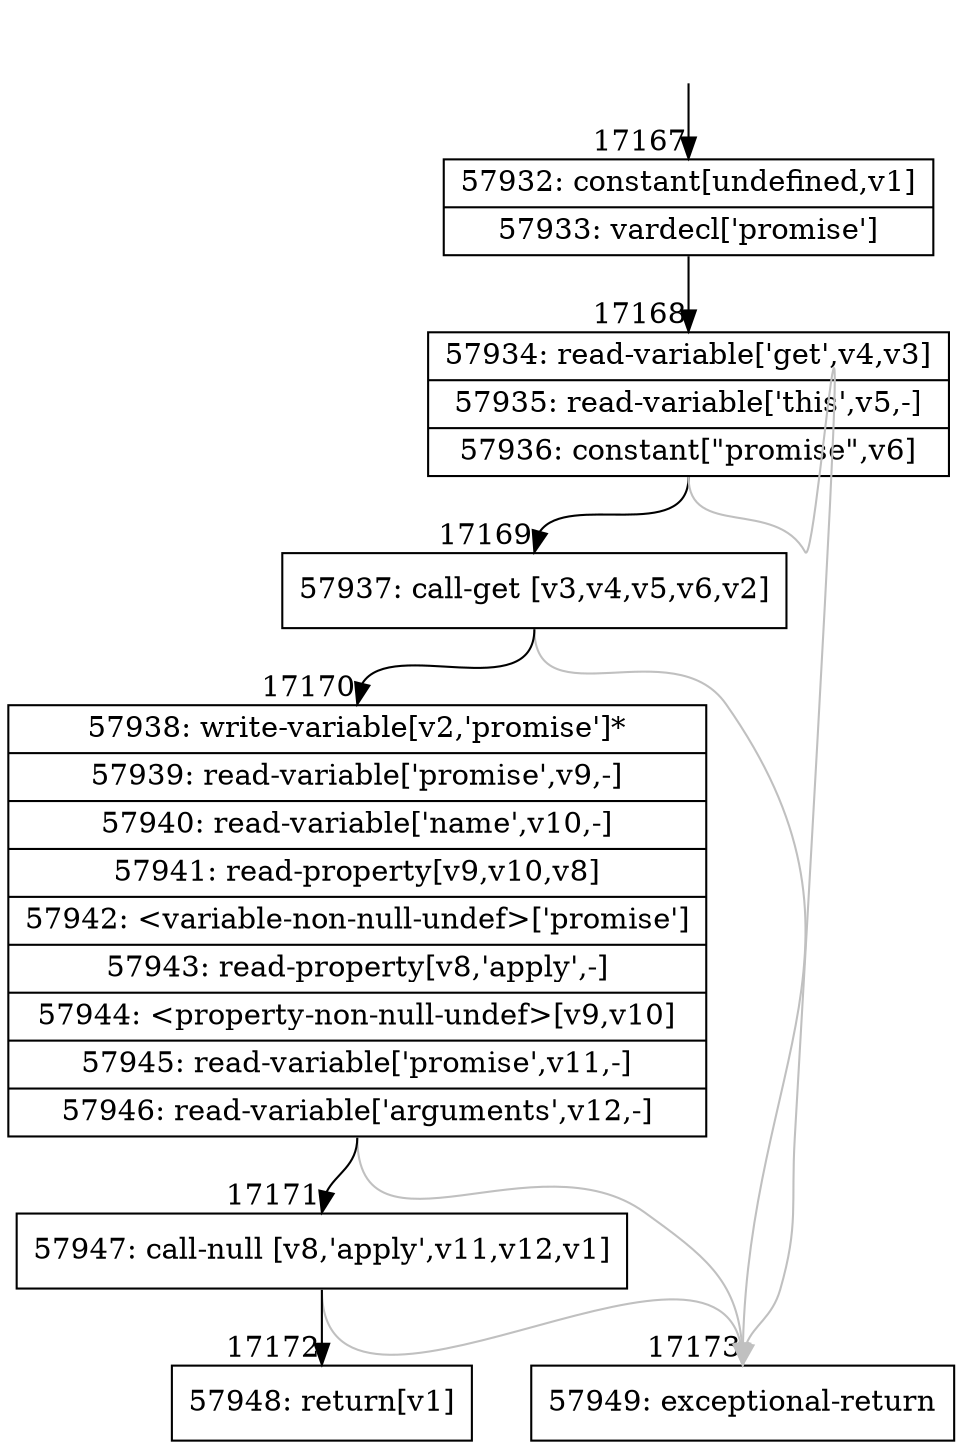 digraph {
rankdir="TD"
BB_entry1479[shape=none,label=""];
BB_entry1479 -> BB17167 [tailport=s, headport=n, headlabel="    17167"]
BB17167 [shape=record label="{57932: constant[undefined,v1]|57933: vardecl['promise']}" ] 
BB17167 -> BB17168 [tailport=s, headport=n, headlabel="      17168"]
BB17168 [shape=record label="{57934: read-variable['get',v4,v3]|57935: read-variable['this',v5,-]|57936: constant[\"promise\",v6]}" ] 
BB17168 -> BB17169 [tailport=s, headport=n, headlabel="      17169"]
BB17168 -> BB17173 [tailport=s, headport=n, color=gray, headlabel="      17173"]
BB17169 [shape=record label="{57937: call-get [v3,v4,v5,v6,v2]}" ] 
BB17169 -> BB17170 [tailport=s, headport=n, headlabel="      17170"]
BB17169 -> BB17173 [tailport=s, headport=n, color=gray]
BB17170 [shape=record label="{57938: write-variable[v2,'promise']*|57939: read-variable['promise',v9,-]|57940: read-variable['name',v10,-]|57941: read-property[v9,v10,v8]|57942: \<variable-non-null-undef\>['promise']|57943: read-property[v8,'apply',-]|57944: \<property-non-null-undef\>[v9,v10]|57945: read-variable['promise',v11,-]|57946: read-variable['arguments',v12,-]}" ] 
BB17170 -> BB17171 [tailport=s, headport=n, headlabel="      17171"]
BB17170 -> BB17173 [tailport=s, headport=n, color=gray]
BB17171 [shape=record label="{57947: call-null [v8,'apply',v11,v12,v1]}" ] 
BB17171 -> BB17172 [tailport=s, headport=n, headlabel="      17172"]
BB17171 -> BB17173 [tailport=s, headport=n, color=gray]
BB17172 [shape=record label="{57948: return[v1]}" ] 
BB17173 [shape=record label="{57949: exceptional-return}" ] 
//#$~ 32682
}

